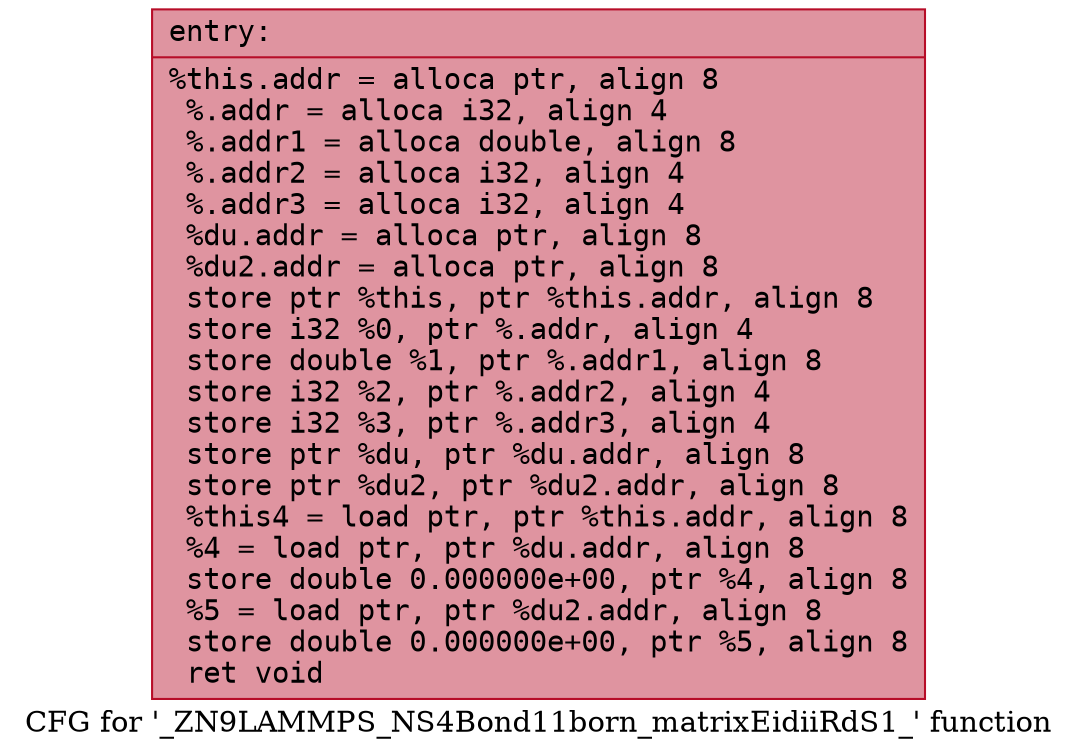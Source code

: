 digraph "CFG for '_ZN9LAMMPS_NS4Bond11born_matrixEidiiRdS1_' function" {
	label="CFG for '_ZN9LAMMPS_NS4Bond11born_matrixEidiiRdS1_' function";

	Node0x55c0fafb7c10 [shape=record,color="#b70d28ff", style=filled, fillcolor="#b70d2870" fontname="Courier",label="{entry:\l|  %this.addr = alloca ptr, align 8\l  %.addr = alloca i32, align 4\l  %.addr1 = alloca double, align 8\l  %.addr2 = alloca i32, align 4\l  %.addr3 = alloca i32, align 4\l  %du.addr = alloca ptr, align 8\l  %du2.addr = alloca ptr, align 8\l  store ptr %this, ptr %this.addr, align 8\l  store i32 %0, ptr %.addr, align 4\l  store double %1, ptr %.addr1, align 8\l  store i32 %2, ptr %.addr2, align 4\l  store i32 %3, ptr %.addr3, align 4\l  store ptr %du, ptr %du.addr, align 8\l  store ptr %du2, ptr %du2.addr, align 8\l  %this4 = load ptr, ptr %this.addr, align 8\l  %4 = load ptr, ptr %du.addr, align 8\l  store double 0.000000e+00, ptr %4, align 8\l  %5 = load ptr, ptr %du2.addr, align 8\l  store double 0.000000e+00, ptr %5, align 8\l  ret void\l}"];
}
